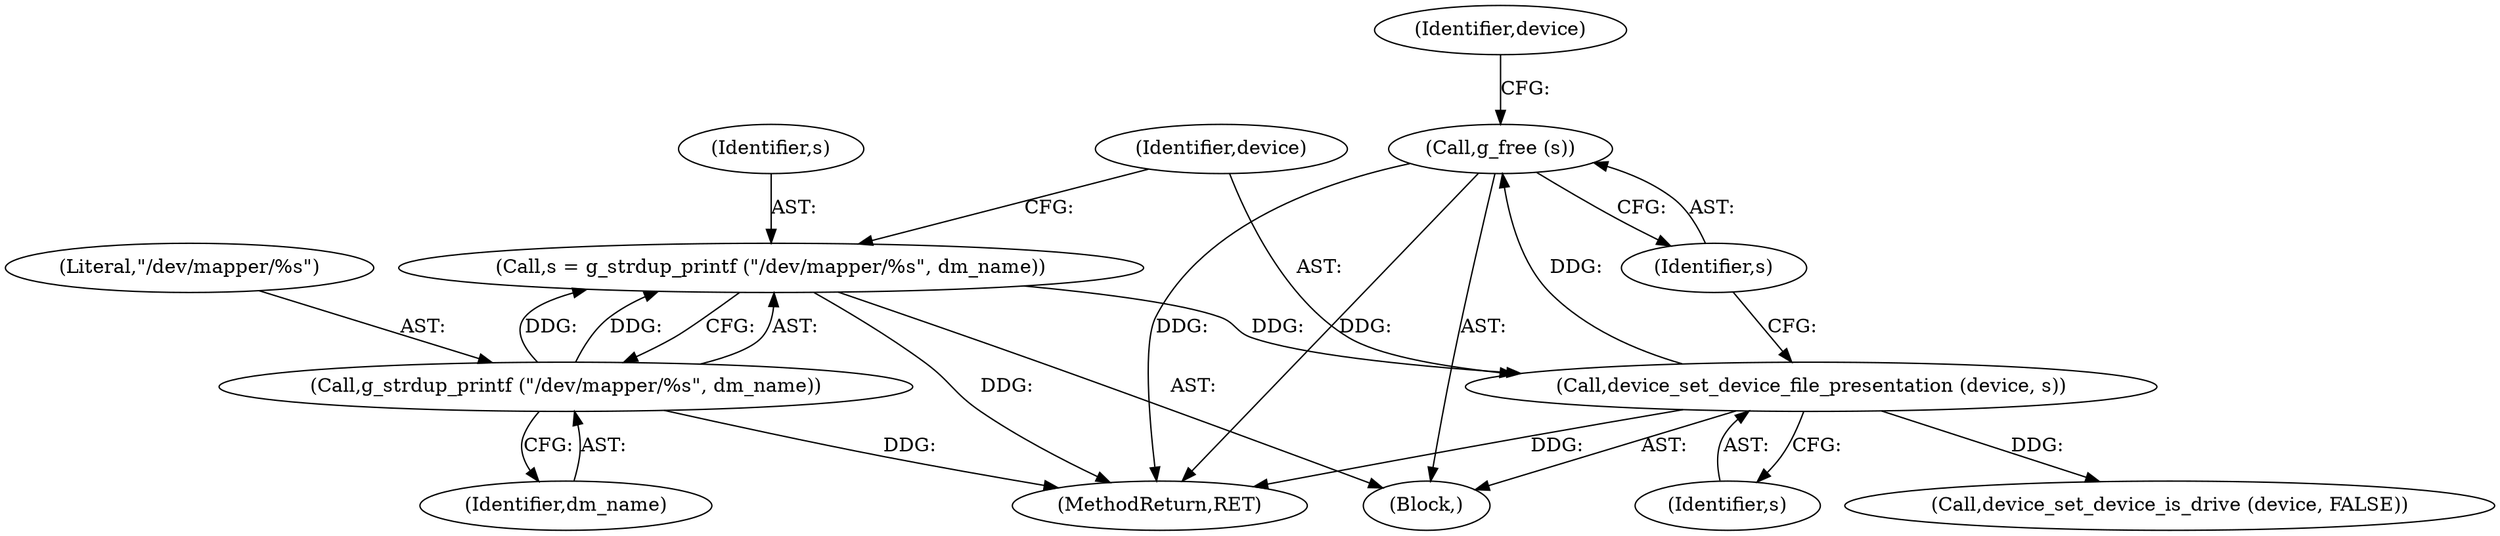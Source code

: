 digraph "0_udisks_0fcc7cb3b66f23fac53ae08647aa0007a2bd56c4@API" {
"1000193" [label="(Call,g_free (s))"];
"1000190" [label="(Call,device_set_device_file_presentation (device, s))"];
"1000185" [label="(Call,s = g_strdup_printf (\"/dev/mapper/%s\", dm_name))"];
"1000187" [label="(Call,g_strdup_printf (\"/dev/mapper/%s\", dm_name))"];
"1000185" [label="(Call,s = g_strdup_printf (\"/dev/mapper/%s\", dm_name))"];
"1000187" [label="(Call,g_strdup_printf (\"/dev/mapper/%s\", dm_name))"];
"1000196" [label="(Identifier,device)"];
"1000193" [label="(Call,g_free (s))"];
"1000189" [label="(Identifier,dm_name)"];
"1000190" [label="(Call,device_set_device_file_presentation (device, s))"];
"1000194" [label="(Identifier,s)"];
"1000191" [label="(Identifier,device)"];
"1000203" [label="(MethodReturn,RET)"];
"1000186" [label="(Identifier,s)"];
"1000188" [label="(Literal,\"/dev/mapper/%s\")"];
"1000192" [label="(Identifier,s)"];
"1000195" [label="(Call,device_set_device_is_drive (device, FALSE))"];
"1000104" [label="(Block,)"];
"1000193" -> "1000104"  [label="AST: "];
"1000193" -> "1000194"  [label="CFG: "];
"1000194" -> "1000193"  [label="AST: "];
"1000196" -> "1000193"  [label="CFG: "];
"1000193" -> "1000203"  [label="DDG: "];
"1000193" -> "1000203"  [label="DDG: "];
"1000190" -> "1000193"  [label="DDG: "];
"1000190" -> "1000104"  [label="AST: "];
"1000190" -> "1000192"  [label="CFG: "];
"1000191" -> "1000190"  [label="AST: "];
"1000192" -> "1000190"  [label="AST: "];
"1000194" -> "1000190"  [label="CFG: "];
"1000190" -> "1000203"  [label="DDG: "];
"1000185" -> "1000190"  [label="DDG: "];
"1000190" -> "1000195"  [label="DDG: "];
"1000185" -> "1000104"  [label="AST: "];
"1000185" -> "1000187"  [label="CFG: "];
"1000186" -> "1000185"  [label="AST: "];
"1000187" -> "1000185"  [label="AST: "];
"1000191" -> "1000185"  [label="CFG: "];
"1000185" -> "1000203"  [label="DDG: "];
"1000187" -> "1000185"  [label="DDG: "];
"1000187" -> "1000185"  [label="DDG: "];
"1000187" -> "1000189"  [label="CFG: "];
"1000188" -> "1000187"  [label="AST: "];
"1000189" -> "1000187"  [label="AST: "];
"1000187" -> "1000203"  [label="DDG: "];
}
